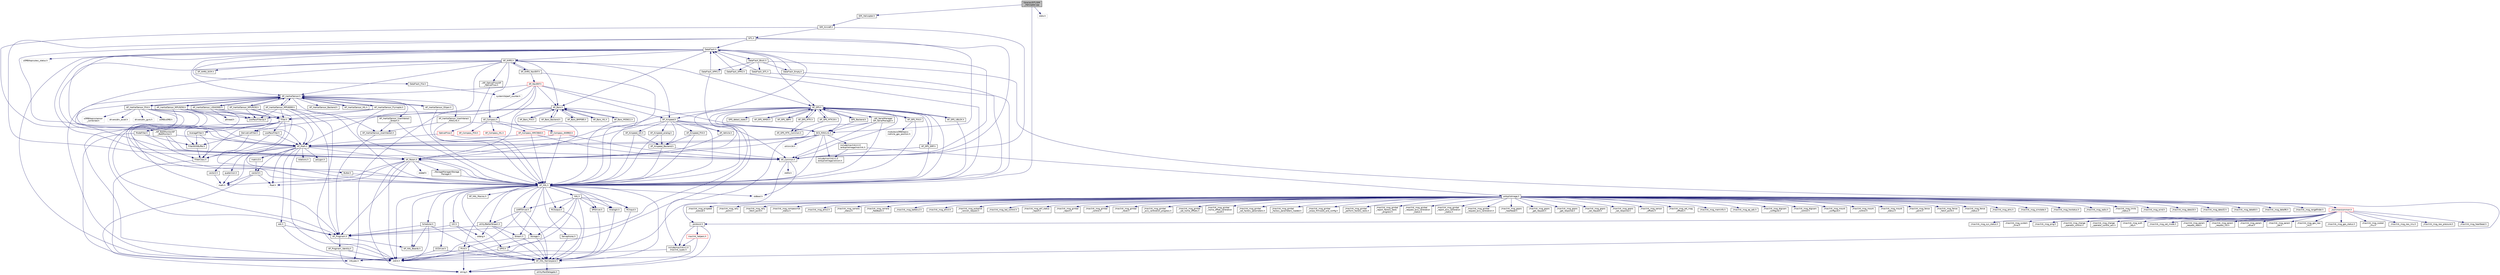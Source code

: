 digraph "libraries/SITL/SIM_Helicopter.cpp"
{
 // INTERACTIVE_SVG=YES
  edge [fontname="Helvetica",fontsize="10",labelfontname="Helvetica",labelfontsize="10"];
  node [fontname="Helvetica",fontsize="10",shape=record];
  Node1 [label="libraries/SITL/SIM\l_Helicopter.cpp",height=0.2,width=0.4,color="black", fillcolor="grey75", style="filled" fontcolor="black"];
  Node1 -> Node2 [color="midnightblue",fontsize="10",style="solid",fontname="Helvetica"];
  Node2 [label="AP_HAL.h",height=0.2,width=0.4,color="black", fillcolor="white", style="filled",URL="$AP__HAL_8h.html"];
  Node2 -> Node3 [color="midnightblue",fontsize="10",style="solid",fontname="Helvetica"];
  Node3 [label="stdint.h",height=0.2,width=0.4,color="grey75", fillcolor="white", style="filled"];
  Node2 -> Node4 [color="midnightblue",fontsize="10",style="solid",fontname="Helvetica"];
  Node4 [label="stdbool.h",height=0.2,width=0.4,color="grey75", fillcolor="white", style="filled"];
  Node2 -> Node5 [color="midnightblue",fontsize="10",style="solid",fontname="Helvetica"];
  Node5 [label="AP_HAL_Namespace.h",height=0.2,width=0.4,color="black", fillcolor="white", style="filled",URL="$AP__HAL__Namespace_8h.html"];
  Node5 -> Node6 [color="midnightblue",fontsize="10",style="solid",fontname="Helvetica"];
  Node6 [label="string.h",height=0.2,width=0.4,color="grey75", fillcolor="white", style="filled"];
  Node5 -> Node7 [color="midnightblue",fontsize="10",style="solid",fontname="Helvetica"];
  Node7 [label="utility/FastDelegate.h",height=0.2,width=0.4,color="black", fillcolor="white", style="filled",URL="$FastDelegate_8h.html"];
  Node2 -> Node8 [color="midnightblue",fontsize="10",style="solid",fontname="Helvetica"];
  Node8 [label="AP_HAL_Boards.h",height=0.2,width=0.4,color="black", fillcolor="white", style="filled",URL="$AP__HAL__Boards_8h.html"];
  Node2 -> Node9 [color="midnightblue",fontsize="10",style="solid",fontname="Helvetica"];
  Node9 [label="AP_HAL_Macros.h",height=0.2,width=0.4,color="black", fillcolor="white", style="filled",URL="$AP__HAL__Macros_8h.html"];
  Node2 -> Node10 [color="midnightblue",fontsize="10",style="solid",fontname="Helvetica"];
  Node10 [label="UARTDriver.h",height=0.2,width=0.4,color="black", fillcolor="white", style="filled",URL="$UARTDriver_8h.html"];
  Node10 -> Node3 [color="midnightblue",fontsize="10",style="solid",fontname="Helvetica"];
  Node10 -> Node5 [color="midnightblue",fontsize="10",style="solid",fontname="Helvetica"];
  Node10 -> Node11 [color="midnightblue",fontsize="10",style="solid",fontname="Helvetica"];
  Node11 [label="utility/BetterStream.h",height=0.2,width=0.4,color="black", fillcolor="white", style="filled",URL="$BetterStream_8h.html"];
  Node11 -> Node12 [color="midnightblue",fontsize="10",style="solid",fontname="Helvetica"];
  Node12 [label="stdarg.h",height=0.2,width=0.4,color="grey75", fillcolor="white", style="filled"];
  Node11 -> Node5 [color="midnightblue",fontsize="10",style="solid",fontname="Helvetica"];
  Node11 -> Node13 [color="midnightblue",fontsize="10",style="solid",fontname="Helvetica"];
  Node13 [label="Stream.h",height=0.2,width=0.4,color="black", fillcolor="white", style="filled",URL="$Stream_8h.html"];
  Node13 -> Node5 [color="midnightblue",fontsize="10",style="solid",fontname="Helvetica"];
  Node13 -> Node14 [color="midnightblue",fontsize="10",style="solid",fontname="Helvetica"];
  Node14 [label="Print.h",height=0.2,width=0.4,color="black", fillcolor="white", style="filled",URL="$Print_8h.html"];
  Node14 -> Node5 [color="midnightblue",fontsize="10",style="solid",fontname="Helvetica"];
  Node14 -> Node15 [color="midnightblue",fontsize="10",style="solid",fontname="Helvetica"];
  Node15 [label="inttypes.h",height=0.2,width=0.4,color="grey75", fillcolor="white", style="filled"];
  Node14 -> Node6 [color="midnightblue",fontsize="10",style="solid",fontname="Helvetica"];
  Node11 -> Node16 [color="midnightblue",fontsize="10",style="solid",fontname="Helvetica"];
  Node16 [label="AP_Progmem.h",height=0.2,width=0.4,color="black", fillcolor="white", style="filled",URL="$AP__Progmem_8h.html"];
  Node16 -> Node8 [color="midnightblue",fontsize="10",style="solid",fontname="Helvetica"];
  Node16 -> Node17 [color="midnightblue",fontsize="10",style="solid",fontname="Helvetica"];
  Node17 [label="AP_Progmem_Identity.h",height=0.2,width=0.4,color="black", fillcolor="white", style="filled",URL="$AP__Progmem__Identity_8h.html"];
  Node17 -> Node6 [color="midnightblue",fontsize="10",style="solid",fontname="Helvetica"];
  Node17 -> Node3 [color="midnightblue",fontsize="10",style="solid",fontname="Helvetica"];
  Node2 -> Node18 [color="midnightblue",fontsize="10",style="solid",fontname="Helvetica"];
  Node18 [label="I2CDriver.h",height=0.2,width=0.4,color="black", fillcolor="white", style="filled",URL="$I2CDriver_8h.html"];
  Node18 -> Node3 [color="midnightblue",fontsize="10",style="solid",fontname="Helvetica"];
  Node18 -> Node5 [color="midnightblue",fontsize="10",style="solid",fontname="Helvetica"];
  Node2 -> Node19 [color="midnightblue",fontsize="10",style="solid",fontname="Helvetica"];
  Node19 [label="SPIDriver.h",height=0.2,width=0.4,color="black", fillcolor="white", style="filled",URL="$SPIDriver_8h.html"];
  Node19 -> Node5 [color="midnightblue",fontsize="10",style="solid",fontname="Helvetica"];
  Node2 -> Node20 [color="midnightblue",fontsize="10",style="solid",fontname="Helvetica"];
  Node20 [label="AnalogIn.h",height=0.2,width=0.4,color="black", fillcolor="white", style="filled",URL="$AnalogIn_8h.html"];
  Node20 -> Node5 [color="midnightblue",fontsize="10",style="solid",fontname="Helvetica"];
  Node2 -> Node21 [color="midnightblue",fontsize="10",style="solid",fontname="Helvetica"];
  Node21 [label="Storage.h",height=0.2,width=0.4,color="black", fillcolor="white", style="filled",URL="$Storage_8h.html"];
  Node21 -> Node3 [color="midnightblue",fontsize="10",style="solid",fontname="Helvetica"];
  Node21 -> Node5 [color="midnightblue",fontsize="10",style="solid",fontname="Helvetica"];
  Node2 -> Node22 [color="midnightblue",fontsize="10",style="solid",fontname="Helvetica"];
  Node22 [label="GPIO.h",height=0.2,width=0.4,color="black", fillcolor="white", style="filled",URL="$GPIO_8h.html"];
  Node22 -> Node3 [color="midnightblue",fontsize="10",style="solid",fontname="Helvetica"];
  Node22 -> Node5 [color="midnightblue",fontsize="10",style="solid",fontname="Helvetica"];
  Node2 -> Node23 [color="midnightblue",fontsize="10",style="solid",fontname="Helvetica"];
  Node23 [label="RCInput.h",height=0.2,width=0.4,color="black", fillcolor="white", style="filled",URL="$RCInput_8h.html"];
  Node23 -> Node5 [color="midnightblue",fontsize="10",style="solid",fontname="Helvetica"];
  Node2 -> Node24 [color="midnightblue",fontsize="10",style="solid",fontname="Helvetica"];
  Node24 [label="RCOutput.h",height=0.2,width=0.4,color="black", fillcolor="white", style="filled",URL="$RCOutput_8h.html"];
  Node24 -> Node5 [color="midnightblue",fontsize="10",style="solid",fontname="Helvetica"];
  Node2 -> Node25 [color="midnightblue",fontsize="10",style="solid",fontname="Helvetica"];
  Node25 [label="Scheduler.h",height=0.2,width=0.4,color="black", fillcolor="white", style="filled",URL="$Scheduler_8h.html"];
  Node25 -> Node5 [color="midnightblue",fontsize="10",style="solid",fontname="Helvetica"];
  Node25 -> Node8 [color="midnightblue",fontsize="10",style="solid",fontname="Helvetica"];
  Node25 -> Node3 [color="midnightblue",fontsize="10",style="solid",fontname="Helvetica"];
  Node25 -> Node16 [color="midnightblue",fontsize="10",style="solid",fontname="Helvetica"];
  Node2 -> Node26 [color="midnightblue",fontsize="10",style="solid",fontname="Helvetica"];
  Node26 [label="Semaphores.h",height=0.2,width=0.4,color="black", fillcolor="white", style="filled",URL="$Semaphores_8h.html"];
  Node26 -> Node5 [color="midnightblue",fontsize="10",style="solid",fontname="Helvetica"];
  Node2 -> Node27 [color="midnightblue",fontsize="10",style="solid",fontname="Helvetica"];
  Node27 [label="Util.h",height=0.2,width=0.4,color="black", fillcolor="white", style="filled",URL="$Util_8h.html"];
  Node27 -> Node12 [color="midnightblue",fontsize="10",style="solid",fontname="Helvetica"];
  Node27 -> Node5 [color="midnightblue",fontsize="10",style="solid",fontname="Helvetica"];
  Node27 -> Node16 [color="midnightblue",fontsize="10",style="solid",fontname="Helvetica"];
  Node2 -> Node14 [color="midnightblue",fontsize="10",style="solid",fontname="Helvetica"];
  Node2 -> Node13 [color="midnightblue",fontsize="10",style="solid",fontname="Helvetica"];
  Node2 -> Node11 [color="midnightblue",fontsize="10",style="solid",fontname="Helvetica"];
  Node2 -> Node28 [color="midnightblue",fontsize="10",style="solid",fontname="Helvetica"];
  Node28 [label="HAL.h",height=0.2,width=0.4,color="black", fillcolor="white", style="filled",URL="$HAL_8h.html"];
  Node28 -> Node5 [color="midnightblue",fontsize="10",style="solid",fontname="Helvetica"];
  Node28 -> Node10 [color="midnightblue",fontsize="10",style="solid",fontname="Helvetica"];
  Node28 -> Node19 [color="midnightblue",fontsize="10",style="solid",fontname="Helvetica"];
  Node28 -> Node20 [color="midnightblue",fontsize="10",style="solid",fontname="Helvetica"];
  Node28 -> Node21 [color="midnightblue",fontsize="10",style="solid",fontname="Helvetica"];
  Node28 -> Node22 [color="midnightblue",fontsize="10",style="solid",fontname="Helvetica"];
  Node28 -> Node23 [color="midnightblue",fontsize="10",style="solid",fontname="Helvetica"];
  Node28 -> Node24 [color="midnightblue",fontsize="10",style="solid",fontname="Helvetica"];
  Node1 -> Node29 [color="midnightblue",fontsize="10",style="solid",fontname="Helvetica"];
  Node29 [label="SIM_Helicopter.h",height=0.2,width=0.4,color="black", fillcolor="white", style="filled",URL="$SIM__Helicopter_8h.html"];
  Node29 -> Node30 [color="midnightblue",fontsize="10",style="solid",fontname="Helvetica"];
  Node30 [label="SIM_Aircraft.h",height=0.2,width=0.4,color="black", fillcolor="white", style="filled",URL="$SIM__Aircraft_8h.html"];
  Node30 -> Node31 [color="midnightblue",fontsize="10",style="solid",fontname="Helvetica"];
  Node31 [label="SITL.h",height=0.2,width=0.4,color="black", fillcolor="white", style="filled",URL="$SITL_8h.html"];
  Node31 -> Node32 [color="midnightblue",fontsize="10",style="solid",fontname="Helvetica"];
  Node32 [label="AP_Param.h",height=0.2,width=0.4,color="black", fillcolor="white", style="filled",URL="$AP__Param_8h.html",tooltip="A system for managing and storing variables that are of general interest to the system. "];
  Node32 -> Node2 [color="midnightblue",fontsize="10",style="solid",fontname="Helvetica"];
  Node32 -> Node33 [color="midnightblue",fontsize="10",style="solid",fontname="Helvetica"];
  Node33 [label="stddef.h",height=0.2,width=0.4,color="grey75", fillcolor="white", style="filled"];
  Node32 -> Node6 [color="midnightblue",fontsize="10",style="solid",fontname="Helvetica"];
  Node32 -> Node3 [color="midnightblue",fontsize="10",style="solid",fontname="Helvetica"];
  Node32 -> Node34 [color="midnightblue",fontsize="10",style="solid",fontname="Helvetica"];
  Node34 [label="math.h",height=0.2,width=0.4,color="grey75", fillcolor="white", style="filled"];
  Node32 -> Node35 [color="midnightblue",fontsize="10",style="solid",fontname="Helvetica"];
  Node35 [label="float.h",height=0.2,width=0.4,color="grey75", fillcolor="white", style="filled"];
  Node32 -> Node16 [color="midnightblue",fontsize="10",style="solid",fontname="Helvetica"];
  Node32 -> Node36 [color="midnightblue",fontsize="10",style="solid",fontname="Helvetica"];
  Node36 [label="../StorageManager/Storage\lManager.h",height=0.2,width=0.4,color="black", fillcolor="white", style="filled",URL="$StorageManager_8h.html"];
  Node36 -> Node2 [color="midnightblue",fontsize="10",style="solid",fontname="Helvetica"];
  Node31 -> Node37 [color="midnightblue",fontsize="10",style="solid",fontname="Helvetica"];
  Node37 [label="AP_Common.h",height=0.2,width=0.4,color="black", fillcolor="white", style="filled",URL="$AP__Common_8h.html",tooltip="Common definitions and utility routines for the ArduPilot libraries. "];
  Node37 -> Node3 [color="midnightblue",fontsize="10",style="solid",fontname="Helvetica"];
  Node37 -> Node38 [color="midnightblue",fontsize="10",style="solid",fontname="Helvetica"];
  Node38 [label="stdlib.h",height=0.2,width=0.4,color="grey75", fillcolor="white", style="filled"];
  Node37 -> Node4 [color="midnightblue",fontsize="10",style="solid",fontname="Helvetica"];
  Node31 -> Node39 [color="midnightblue",fontsize="10",style="solid",fontname="Helvetica"];
  Node39 [label="AP_Math.h",height=0.2,width=0.4,color="black", fillcolor="white", style="filled",URL="$AP__Math_8h.html"];
  Node39 -> Node37 [color="midnightblue",fontsize="10",style="solid",fontname="Helvetica"];
  Node39 -> Node32 [color="midnightblue",fontsize="10",style="solid",fontname="Helvetica"];
  Node39 -> Node34 [color="midnightblue",fontsize="10",style="solid",fontname="Helvetica"];
  Node39 -> Node3 [color="midnightblue",fontsize="10",style="solid",fontname="Helvetica"];
  Node39 -> Node40 [color="midnightblue",fontsize="10",style="solid",fontname="Helvetica"];
  Node40 [label="rotations.h",height=0.2,width=0.4,color="black", fillcolor="white", style="filled",URL="$rotations_8h.html"];
  Node39 -> Node41 [color="midnightblue",fontsize="10",style="solid",fontname="Helvetica"];
  Node41 [label="vector2.h",height=0.2,width=0.4,color="black", fillcolor="white", style="filled",URL="$vector2_8h.html"];
  Node41 -> Node34 [color="midnightblue",fontsize="10",style="solid",fontname="Helvetica"];
  Node39 -> Node42 [color="midnightblue",fontsize="10",style="solid",fontname="Helvetica"];
  Node42 [label="vector3.h",height=0.2,width=0.4,color="black", fillcolor="white", style="filled",URL="$vector3_8h.html"];
  Node42 -> Node34 [color="midnightblue",fontsize="10",style="solid",fontname="Helvetica"];
  Node42 -> Node35 [color="midnightblue",fontsize="10",style="solid",fontname="Helvetica"];
  Node42 -> Node6 [color="midnightblue",fontsize="10",style="solid",fontname="Helvetica"];
  Node39 -> Node43 [color="midnightblue",fontsize="10",style="solid",fontname="Helvetica"];
  Node43 [label="matrix3.h",height=0.2,width=0.4,color="black", fillcolor="white", style="filled",URL="$matrix3_8h.html"];
  Node43 -> Node42 [color="midnightblue",fontsize="10",style="solid",fontname="Helvetica"];
  Node39 -> Node44 [color="midnightblue",fontsize="10",style="solid",fontname="Helvetica"];
  Node44 [label="quaternion.h",height=0.2,width=0.4,color="black", fillcolor="white", style="filled",URL="$quaternion_8h.html"];
  Node44 -> Node34 [color="midnightblue",fontsize="10",style="solid",fontname="Helvetica"];
  Node39 -> Node45 [color="midnightblue",fontsize="10",style="solid",fontname="Helvetica"];
  Node45 [label="polygon.h",height=0.2,width=0.4,color="black", fillcolor="white", style="filled",URL="$polygon_8h.html"];
  Node39 -> Node46 [color="midnightblue",fontsize="10",style="solid",fontname="Helvetica"];
  Node46 [label="edc.h",height=0.2,width=0.4,color="black", fillcolor="white", style="filled",URL="$edc_8h.html"];
  Node46 -> Node16 [color="midnightblue",fontsize="10",style="solid",fontname="Helvetica"];
  Node46 -> Node3 [color="midnightblue",fontsize="10",style="solid",fontname="Helvetica"];
  Node39 -> Node35 [color="midnightblue",fontsize="10",style="solid",fontname="Helvetica"];
  Node31 -> Node47 [color="midnightblue",fontsize="10",style="solid",fontname="Helvetica"];
  Node47 [label="GCS_MAVLink.h",height=0.2,width=0.4,color="black", fillcolor="white", style="filled",URL="$GCS__MAVLink_8h.html",tooltip="One size fits all header for MAVLink integration. "];
  Node47 -> Node2 [color="midnightblue",fontsize="10",style="solid",fontname="Helvetica"];
  Node47 -> Node32 [color="midnightblue",fontsize="10",style="solid",fontname="Helvetica"];
  Node47 -> Node39 [color="midnightblue",fontsize="10",style="solid",fontname="Helvetica"];
  Node47 -> Node48 [color="midnightblue",fontsize="10",style="solid",fontname="Helvetica"];
  Node48 [label="util/crc16.h",height=0.2,width=0.4,color="grey75", fillcolor="white", style="filled"];
  Node47 -> Node49 [color="midnightblue",fontsize="10",style="solid",fontname="Helvetica"];
  Node49 [label="include/mavlink/v1.0\l/ardupilotmega/version.h",height=0.2,width=0.4,color="black", fillcolor="white", style="filled",URL="$v1_80_2ardupilotmega_2version_8h.html",tooltip="MAVLink comm protocol built from ardupilotmega.xml. "];
  Node47 -> Node50 [color="midnightblue",fontsize="10",style="solid",fontname="Helvetica"];
  Node50 [label="include/mavlink/v1.0\l/mavlink_types.h",height=0.2,width=0.4,color="black", fillcolor="white", style="filled",URL="$v1_80_2mavlink__types_8h.html"];
  Node50 -> Node3 [color="midnightblue",fontsize="10",style="solid",fontname="Helvetica"];
  Node47 -> Node51 [color="midnightblue",fontsize="10",style="solid",fontname="Helvetica"];
  Node51 [label="include/mavlink/v1.0\l/ardupilotmega/mavlink.h",height=0.2,width=0.4,color="black", fillcolor="white", style="filled",URL="$v1_80_2ardupilotmega_2mavlink_8h.html",tooltip="MAVLink comm protocol built from ardupilotmega.xml. "];
  Node51 -> Node49 [color="midnightblue",fontsize="10",style="solid",fontname="Helvetica"];
  Node51 -> Node52 [color="midnightblue",fontsize="10",style="solid",fontname="Helvetica"];
  Node52 [label="ardupilotmega.h",height=0.2,width=0.4,color="black", fillcolor="white", style="filled",URL="$v1_80_2ardupilotmega_2ardupilotmega_8h.html",tooltip="MAVLink comm protocol generated from ardupilotmega.xml. "];
  Node52 -> Node53 [color="midnightblue",fontsize="10",style="solid",fontname="Helvetica"];
  Node53 [label="../protocol.h",height=0.2,width=0.4,color="black", fillcolor="white", style="filled",URL="$v1_80_2protocol_8h.html"];
  Node53 -> Node6 [color="midnightblue",fontsize="10",style="solid",fontname="Helvetica"];
  Node53 -> Node50 [color="midnightblue",fontsize="10",style="solid",fontname="Helvetica"];
  Node53 -> Node54 [color="midnightblue",fontsize="10",style="solid",fontname="Helvetica"];
  Node54 [label="mavlink_helpers.h",height=0.2,width=0.4,color="red", fillcolor="white", style="filled",URL="$v1_80_2mavlink__helpers_8h.html"];
  Node54 -> Node6 [color="midnightblue",fontsize="10",style="solid",fontname="Helvetica"];
  Node54 -> Node50 [color="midnightblue",fontsize="10",style="solid",fontname="Helvetica"];
  Node52 -> Node55 [color="midnightblue",fontsize="10",style="solid",fontname="Helvetica"];
  Node55 [label="../common/common.h",height=0.2,width=0.4,color="red", fillcolor="white", style="filled",URL="$v1_80_2common_2common_8h.html",tooltip="MAVLink comm protocol generated from common.xml. "];
  Node55 -> Node53 [color="midnightblue",fontsize="10",style="solid",fontname="Helvetica"];
  Node55 -> Node56 [color="midnightblue",fontsize="10",style="solid",fontname="Helvetica"];
  Node56 [label="./mavlink_msg_heartbeat.h",height=0.2,width=0.4,color="black", fillcolor="white", style="filled",URL="$v1_80_2common_2mavlink__msg__heartbeat_8h.html"];
  Node55 -> Node57 [color="midnightblue",fontsize="10",style="solid",fontname="Helvetica"];
  Node57 [label="./mavlink_msg_sys_status.h",height=0.2,width=0.4,color="black", fillcolor="white", style="filled",URL="$v1_80_2common_2mavlink__msg__sys__status_8h.html"];
  Node55 -> Node58 [color="midnightblue",fontsize="10",style="solid",fontname="Helvetica"];
  Node58 [label="./mavlink_msg_system\l_time.h",height=0.2,width=0.4,color="black", fillcolor="white", style="filled",URL="$v1_80_2common_2mavlink__msg__system__time_8h.html"];
  Node55 -> Node59 [color="midnightblue",fontsize="10",style="solid",fontname="Helvetica"];
  Node59 [label="./mavlink_msg_ping.h",height=0.2,width=0.4,color="black", fillcolor="white", style="filled",URL="$v1_80_2common_2mavlink__msg__ping_8h.html"];
  Node55 -> Node60 [color="midnightblue",fontsize="10",style="solid",fontname="Helvetica"];
  Node60 [label="./mavlink_msg_change\l_operator_control.h",height=0.2,width=0.4,color="black", fillcolor="white", style="filled",URL="$v1_80_2common_2mavlink__msg__change__operator__control_8h.html"];
  Node55 -> Node61 [color="midnightblue",fontsize="10",style="solid",fontname="Helvetica"];
  Node61 [label="./mavlink_msg_change\l_operator_control_ack.h",height=0.2,width=0.4,color="black", fillcolor="white", style="filled",URL="$v1_80_2common_2mavlink__msg__change__operator__control__ack_8h.html"];
  Node55 -> Node62 [color="midnightblue",fontsize="10",style="solid",fontname="Helvetica"];
  Node62 [label="./mavlink_msg_auth\l_key.h",height=0.2,width=0.4,color="black", fillcolor="white", style="filled",URL="$v1_80_2common_2mavlink__msg__auth__key_8h.html"];
  Node55 -> Node63 [color="midnightblue",fontsize="10",style="solid",fontname="Helvetica"];
  Node63 [label="./mavlink_msg_set_mode.h",height=0.2,width=0.4,color="black", fillcolor="white", style="filled",URL="$v1_80_2common_2mavlink__msg__set__mode_8h.html"];
  Node55 -> Node64 [color="midnightblue",fontsize="10",style="solid",fontname="Helvetica"];
  Node64 [label="./mavlink_msg_param\l_request_read.h",height=0.2,width=0.4,color="black", fillcolor="white", style="filled",URL="$v1_80_2common_2mavlink__msg__param__request__read_8h.html"];
  Node55 -> Node65 [color="midnightblue",fontsize="10",style="solid",fontname="Helvetica"];
  Node65 [label="./mavlink_msg_param\l_request_list.h",height=0.2,width=0.4,color="black", fillcolor="white", style="filled",URL="$v1_80_2common_2mavlink__msg__param__request__list_8h.html"];
  Node55 -> Node66 [color="midnightblue",fontsize="10",style="solid",fontname="Helvetica"];
  Node66 [label="./mavlink_msg_param\l_value.h",height=0.2,width=0.4,color="black", fillcolor="white", style="filled",URL="$v1_80_2common_2mavlink__msg__param__value_8h.html"];
  Node55 -> Node67 [color="midnightblue",fontsize="10",style="solid",fontname="Helvetica"];
  Node67 [label="./mavlink_msg_param\l_set.h",height=0.2,width=0.4,color="black", fillcolor="white", style="filled",URL="$v1_80_2common_2mavlink__msg__param__set_8h.html"];
  Node55 -> Node68 [color="midnightblue",fontsize="10",style="solid",fontname="Helvetica"];
  Node68 [label="./mavlink_msg_gps_raw\l_int.h",height=0.2,width=0.4,color="black", fillcolor="white", style="filled",URL="$v1_80_2common_2mavlink__msg__gps__raw__int_8h.html"];
  Node55 -> Node69 [color="midnightblue",fontsize="10",style="solid",fontname="Helvetica"];
  Node69 [label="./mavlink_msg_gps_status.h",height=0.2,width=0.4,color="black", fillcolor="white", style="filled",URL="$v1_80_2common_2mavlink__msg__gps__status_8h.html"];
  Node55 -> Node70 [color="midnightblue",fontsize="10",style="solid",fontname="Helvetica"];
  Node70 [label="./mavlink_msg_scaled\l_imu.h",height=0.2,width=0.4,color="black", fillcolor="white", style="filled",URL="$v1_80_2common_2mavlink__msg__scaled__imu_8h.html"];
  Node55 -> Node71 [color="midnightblue",fontsize="10",style="solid",fontname="Helvetica"];
  Node71 [label="./mavlink_msg_raw_imu.h",height=0.2,width=0.4,color="black", fillcolor="white", style="filled",URL="$v1_80_2common_2mavlink__msg__raw__imu_8h.html"];
  Node55 -> Node72 [color="midnightblue",fontsize="10",style="solid",fontname="Helvetica"];
  Node72 [label="./mavlink_msg_raw_pressure.h",height=0.2,width=0.4,color="black", fillcolor="white", style="filled",URL="$v1_80_2common_2mavlink__msg__raw__pressure_8h.html"];
  Node52 -> Node73 [color="midnightblue",fontsize="10",style="solid",fontname="Helvetica"];
  Node73 [label="./mavlink_msg_sensor\l_offsets.h",height=0.2,width=0.4,color="black", fillcolor="white", style="filled",URL="$v1_80_2ardupilotmega_2mavlink__msg__sensor__offsets_8h.html"];
  Node52 -> Node74 [color="midnightblue",fontsize="10",style="solid",fontname="Helvetica"];
  Node74 [label="./mavlink_msg_set_mag\l_offsets.h",height=0.2,width=0.4,color="black", fillcolor="white", style="filled",URL="$v1_80_2ardupilotmega_2mavlink__msg__set__mag__offsets_8h.html"];
  Node52 -> Node75 [color="midnightblue",fontsize="10",style="solid",fontname="Helvetica"];
  Node75 [label="./mavlink_msg_meminfo.h",height=0.2,width=0.4,color="black", fillcolor="white", style="filled",URL="$v1_80_2ardupilotmega_2mavlink__msg__meminfo_8h.html"];
  Node52 -> Node76 [color="midnightblue",fontsize="10",style="solid",fontname="Helvetica"];
  Node76 [label="./mavlink_msg_ap_adc.h",height=0.2,width=0.4,color="black", fillcolor="white", style="filled",URL="$v1_80_2ardupilotmega_2mavlink__msg__ap__adc_8h.html"];
  Node52 -> Node77 [color="midnightblue",fontsize="10",style="solid",fontname="Helvetica"];
  Node77 [label="./mavlink_msg_digicam\l_configure.h",height=0.2,width=0.4,color="black", fillcolor="white", style="filled",URL="$v1_80_2ardupilotmega_2mavlink__msg__digicam__configure_8h.html"];
  Node52 -> Node78 [color="midnightblue",fontsize="10",style="solid",fontname="Helvetica"];
  Node78 [label="./mavlink_msg_digicam\l_control.h",height=0.2,width=0.4,color="black", fillcolor="white", style="filled",URL="$v1_80_2ardupilotmega_2mavlink__msg__digicam__control_8h.html"];
  Node52 -> Node79 [color="midnightblue",fontsize="10",style="solid",fontname="Helvetica"];
  Node79 [label="./mavlink_msg_mount\l_configure.h",height=0.2,width=0.4,color="black", fillcolor="white", style="filled",URL="$v1_80_2ardupilotmega_2mavlink__msg__mount__configure_8h.html"];
  Node52 -> Node80 [color="midnightblue",fontsize="10",style="solid",fontname="Helvetica"];
  Node80 [label="./mavlink_msg_mount\l_control.h",height=0.2,width=0.4,color="black", fillcolor="white", style="filled",URL="$v1_80_2ardupilotmega_2mavlink__msg__mount__control_8h.html"];
  Node52 -> Node81 [color="midnightblue",fontsize="10",style="solid",fontname="Helvetica"];
  Node81 [label="./mavlink_msg_mount\l_status.h",height=0.2,width=0.4,color="black", fillcolor="white", style="filled",URL="$v1_80_2ardupilotmega_2mavlink__msg__mount__status_8h.html"];
  Node52 -> Node82 [color="midnightblue",fontsize="10",style="solid",fontname="Helvetica"];
  Node82 [label="./mavlink_msg_fence\l_point.h",height=0.2,width=0.4,color="black", fillcolor="white", style="filled",URL="$v1_80_2ardupilotmega_2mavlink__msg__fence__point_8h.html"];
  Node52 -> Node83 [color="midnightblue",fontsize="10",style="solid",fontname="Helvetica"];
  Node83 [label="./mavlink_msg_fence\l_fetch_point.h",height=0.2,width=0.4,color="black", fillcolor="white", style="filled",URL="$v1_80_2ardupilotmega_2mavlink__msg__fence__fetch__point_8h.html"];
  Node52 -> Node84 [color="midnightblue",fontsize="10",style="solid",fontname="Helvetica"];
  Node84 [label="./mavlink_msg_fence\l_status.h",height=0.2,width=0.4,color="black", fillcolor="white", style="filled",URL="$v1_80_2ardupilotmega_2mavlink__msg__fence__status_8h.html"];
  Node52 -> Node85 [color="midnightblue",fontsize="10",style="solid",fontname="Helvetica"];
  Node85 [label="./mavlink_msg_ahrs.h",height=0.2,width=0.4,color="black", fillcolor="white", style="filled",URL="$v1_80_2ardupilotmega_2mavlink__msg__ahrs_8h.html"];
  Node52 -> Node86 [color="midnightblue",fontsize="10",style="solid",fontname="Helvetica"];
  Node86 [label="./mavlink_msg_simstate.h",height=0.2,width=0.4,color="black", fillcolor="white", style="filled",URL="$v1_80_2ardupilotmega_2mavlink__msg__simstate_8h.html"];
  Node52 -> Node87 [color="midnightblue",fontsize="10",style="solid",fontname="Helvetica"];
  Node87 [label="./mavlink_msg_hwstatus.h",height=0.2,width=0.4,color="black", fillcolor="white", style="filled",URL="$v1_80_2ardupilotmega_2mavlink__msg__hwstatus_8h.html"];
  Node52 -> Node88 [color="midnightblue",fontsize="10",style="solid",fontname="Helvetica"];
  Node88 [label="./mavlink_msg_radio.h",height=0.2,width=0.4,color="black", fillcolor="white", style="filled",URL="$v1_80_2ardupilotmega_2mavlink__msg__radio_8h.html"];
  Node52 -> Node89 [color="midnightblue",fontsize="10",style="solid",fontname="Helvetica"];
  Node89 [label="./mavlink_msg_limits\l_status.h",height=0.2,width=0.4,color="black", fillcolor="white", style="filled",URL="$v1_80_2ardupilotmega_2mavlink__msg__limits__status_8h.html"];
  Node52 -> Node90 [color="midnightblue",fontsize="10",style="solid",fontname="Helvetica"];
  Node90 [label="./mavlink_msg_wind.h",height=0.2,width=0.4,color="black", fillcolor="white", style="filled",URL="$mavlink__msg__wind_8h.html"];
  Node52 -> Node91 [color="midnightblue",fontsize="10",style="solid",fontname="Helvetica"];
  Node91 [label="./mavlink_msg_data16.h",height=0.2,width=0.4,color="black", fillcolor="white", style="filled",URL="$mavlink__msg__data16_8h.html"];
  Node52 -> Node92 [color="midnightblue",fontsize="10",style="solid",fontname="Helvetica"];
  Node92 [label="./mavlink_msg_data32.h",height=0.2,width=0.4,color="black", fillcolor="white", style="filled",URL="$mavlink__msg__data32_8h.html"];
  Node52 -> Node93 [color="midnightblue",fontsize="10",style="solid",fontname="Helvetica"];
  Node93 [label="./mavlink_msg_data64.h",height=0.2,width=0.4,color="black", fillcolor="white", style="filled",URL="$mavlink__msg__data64_8h.html"];
  Node52 -> Node94 [color="midnightblue",fontsize="10",style="solid",fontname="Helvetica"];
  Node94 [label="./mavlink_msg_data96.h",height=0.2,width=0.4,color="black", fillcolor="white", style="filled",URL="$mavlink__msg__data96_8h.html"];
  Node52 -> Node95 [color="midnightblue",fontsize="10",style="solid",fontname="Helvetica"];
  Node95 [label="./mavlink_msg_rangefinder.h",height=0.2,width=0.4,color="black", fillcolor="white", style="filled",URL="$mavlink__msg__rangefinder_8h.html"];
  Node52 -> Node96 [color="midnightblue",fontsize="10",style="solid",fontname="Helvetica"];
  Node96 [label="./mavlink_msg_airspeed\l_autocal.h",height=0.2,width=0.4,color="black", fillcolor="white", style="filled",URL="$mavlink__msg__airspeed__autocal_8h.html"];
  Node52 -> Node97 [color="midnightblue",fontsize="10",style="solid",fontname="Helvetica"];
  Node97 [label="./mavlink_msg_rally\l_point.h",height=0.2,width=0.4,color="black", fillcolor="white", style="filled",URL="$mavlink__msg__rally__point_8h.html"];
  Node52 -> Node98 [color="midnightblue",fontsize="10",style="solid",fontname="Helvetica"];
  Node98 [label="./mavlink_msg_rally\l_fetch_point.h",height=0.2,width=0.4,color="black", fillcolor="white", style="filled",URL="$mavlink__msg__rally__fetch__point_8h.html"];
  Node52 -> Node99 [color="midnightblue",fontsize="10",style="solid",fontname="Helvetica"];
  Node99 [label="./mavlink_msg_compassmot\l_status.h",height=0.2,width=0.4,color="black", fillcolor="white", style="filled",URL="$mavlink__msg__compassmot__status_8h.html"];
  Node52 -> Node100 [color="midnightblue",fontsize="10",style="solid",fontname="Helvetica"];
  Node100 [label="./mavlink_msg_ahrs2.h",height=0.2,width=0.4,color="black", fillcolor="white", style="filled",URL="$mavlink__msg__ahrs2_8h.html"];
  Node52 -> Node101 [color="midnightblue",fontsize="10",style="solid",fontname="Helvetica"];
  Node101 [label="./mavlink_msg_camera\l_status.h",height=0.2,width=0.4,color="black", fillcolor="white", style="filled",URL="$mavlink__msg__camera__status_8h.html"];
  Node52 -> Node102 [color="midnightblue",fontsize="10",style="solid",fontname="Helvetica"];
  Node102 [label="./mavlink_msg_camera\l_feedback.h",height=0.2,width=0.4,color="black", fillcolor="white", style="filled",URL="$mavlink__msg__camera__feedback_8h.html"];
  Node52 -> Node103 [color="midnightblue",fontsize="10",style="solid",fontname="Helvetica"];
  Node103 [label="./mavlink_msg_battery2.h",height=0.2,width=0.4,color="black", fillcolor="white", style="filled",URL="$mavlink__msg__battery2_8h.html"];
  Node52 -> Node104 [color="midnightblue",fontsize="10",style="solid",fontname="Helvetica"];
  Node104 [label="./mavlink_msg_ahrs3.h",height=0.2,width=0.4,color="black", fillcolor="white", style="filled",URL="$mavlink__msg__ahrs3_8h.html"];
  Node52 -> Node105 [color="midnightblue",fontsize="10",style="solid",fontname="Helvetica"];
  Node105 [label="./mavlink_msg_autopilot\l_version_request.h",height=0.2,width=0.4,color="black", fillcolor="white", style="filled",URL="$mavlink__msg__autopilot__version__request_8h.html"];
  Node52 -> Node106 [color="midnightblue",fontsize="10",style="solid",fontname="Helvetica"];
  Node106 [label="./mavlink_msg_led_control.h",height=0.2,width=0.4,color="black", fillcolor="white", style="filled",URL="$mavlink__msg__led__control_8h.html"];
  Node52 -> Node107 [color="midnightblue",fontsize="10",style="solid",fontname="Helvetica"];
  Node107 [label="./mavlink_msg_ekf_status\l_report.h",height=0.2,width=0.4,color="black", fillcolor="white", style="filled",URL="$mavlink__msg__ekf__status__report_8h.html"];
  Node52 -> Node108 [color="midnightblue",fontsize="10",style="solid",fontname="Helvetica"];
  Node108 [label="./mavlink_msg_gimbal\l_report.h",height=0.2,width=0.4,color="black", fillcolor="white", style="filled",URL="$mavlink__msg__gimbal__report_8h.html"];
  Node52 -> Node109 [color="midnightblue",fontsize="10",style="solid",fontname="Helvetica"];
  Node109 [label="./mavlink_msg_gimbal\l_control.h",height=0.2,width=0.4,color="black", fillcolor="white", style="filled",URL="$mavlink__msg__gimbal__control_8h.html"];
  Node52 -> Node110 [color="midnightblue",fontsize="10",style="solid",fontname="Helvetica"];
  Node110 [label="./mavlink_msg_gimbal\l_reset.h",height=0.2,width=0.4,color="black", fillcolor="white", style="filled",URL="$mavlink__msg__gimbal__reset_8h.html"];
  Node52 -> Node111 [color="midnightblue",fontsize="10",style="solid",fontname="Helvetica"];
  Node111 [label="./mavlink_msg_gimbal\l_axis_calibration_progress.h",height=0.2,width=0.4,color="black", fillcolor="white", style="filled",URL="$mavlink__msg__gimbal__axis__calibration__progress_8h.html"];
  Node52 -> Node112 [color="midnightblue",fontsize="10",style="solid",fontname="Helvetica"];
  Node112 [label="./mavlink_msg_gimbal\l_set_home_offsets.h",height=0.2,width=0.4,color="black", fillcolor="white", style="filled",URL="$mavlink__msg__gimbal__set__home__offsets_8h.html"];
  Node52 -> Node113 [color="midnightblue",fontsize="10",style="solid",fontname="Helvetica"];
  Node113 [label="./mavlink_msg_gimbal\l_home_offset_calibration\l_result.h",height=0.2,width=0.4,color="black", fillcolor="white", style="filled",URL="$mavlink__msg__gimbal__home__offset__calibration__result_8h.html"];
  Node52 -> Node114 [color="midnightblue",fontsize="10",style="solid",fontname="Helvetica"];
  Node114 [label="./mavlink_msg_gimbal\l_set_factory_parameters.h",height=0.2,width=0.4,color="black", fillcolor="white", style="filled",URL="$mavlink__msg__gimbal__set__factory__parameters_8h.html"];
  Node52 -> Node115 [color="midnightblue",fontsize="10",style="solid",fontname="Helvetica"];
  Node115 [label="./mavlink_msg_gimbal\l_factory_parameters_loaded.h",height=0.2,width=0.4,color="black", fillcolor="white", style="filled",URL="$mavlink__msg__gimbal__factory__parameters__loaded_8h.html"];
  Node52 -> Node116 [color="midnightblue",fontsize="10",style="solid",fontname="Helvetica"];
  Node116 [label="./mavlink_msg_gimbal\l_erase_firmware_and_config.h",height=0.2,width=0.4,color="black", fillcolor="white", style="filled",URL="$mavlink__msg__gimbal__erase__firmware__and__config_8h.html"];
  Node52 -> Node117 [color="midnightblue",fontsize="10",style="solid",fontname="Helvetica"];
  Node117 [label="./mavlink_msg_gimbal\l_perform_factory_tests.h",height=0.2,width=0.4,color="black", fillcolor="white", style="filled",URL="$mavlink__msg__gimbal__perform__factory__tests_8h.html"];
  Node52 -> Node118 [color="midnightblue",fontsize="10",style="solid",fontname="Helvetica"];
  Node118 [label="./mavlink_msg_gimbal\l_report_factory_tests\l_progress.h",height=0.2,width=0.4,color="black", fillcolor="white", style="filled",URL="$mavlink__msg__gimbal__report__factory__tests__progress_8h.html"];
  Node52 -> Node119 [color="midnightblue",fontsize="10",style="solid",fontname="Helvetica"];
  Node119 [label="./mavlink_msg_gimbal\l_request_axis_calibration\l_status.h",height=0.2,width=0.4,color="black", fillcolor="white", style="filled",URL="$mavlink__msg__gimbal__request__axis__calibration__status_8h.html"];
  Node52 -> Node120 [color="midnightblue",fontsize="10",style="solid",fontname="Helvetica"];
  Node120 [label="./mavlink_msg_gimbal\l_report_axis_calibration\l_status.h",height=0.2,width=0.4,color="black", fillcolor="white", style="filled",URL="$mavlink__msg__gimbal__report__axis__calibration__status_8h.html"];
  Node52 -> Node121 [color="midnightblue",fontsize="10",style="solid",fontname="Helvetica"];
  Node121 [label="./mavlink_msg_gimbal\l_request_axis_calibration.h",height=0.2,width=0.4,color="black", fillcolor="white", style="filled",URL="$mavlink__msg__gimbal__request__axis__calibration_8h.html"];
  Node52 -> Node122 [color="midnightblue",fontsize="10",style="solid",fontname="Helvetica"];
  Node122 [label="./mavlink_msg_gopro\l_heartbeat.h",height=0.2,width=0.4,color="black", fillcolor="white", style="filled",URL="$mavlink__msg__gopro__heartbeat_8h.html"];
  Node52 -> Node123 [color="midnightblue",fontsize="10",style="solid",fontname="Helvetica"];
  Node123 [label="./mavlink_msg_gopro\l_get_request.h",height=0.2,width=0.4,color="black", fillcolor="white", style="filled",URL="$mavlink__msg__gopro__get__request_8h.html"];
  Node52 -> Node124 [color="midnightblue",fontsize="10",style="solid",fontname="Helvetica"];
  Node124 [label="./mavlink_msg_gopro\l_get_response.h",height=0.2,width=0.4,color="black", fillcolor="white", style="filled",URL="$mavlink__msg__gopro__get__response_8h.html"];
  Node52 -> Node125 [color="midnightblue",fontsize="10",style="solid",fontname="Helvetica"];
  Node125 [label="./mavlink_msg_gopro\l_set_request.h",height=0.2,width=0.4,color="black", fillcolor="white", style="filled",URL="$mavlink__msg__gopro__set__request_8h.html"];
  Node52 -> Node126 [color="midnightblue",fontsize="10",style="solid",fontname="Helvetica"];
  Node126 [label="./mavlink_msg_gopro\l_set_response.h",height=0.2,width=0.4,color="black", fillcolor="white", style="filled",URL="$mavlink__msg__gopro__set__response_8h.html"];
  Node31 -> Node127 [color="midnightblue",fontsize="10",style="solid",fontname="Helvetica"];
  Node127 [label="DataFlash.h",height=0.2,width=0.4,color="black", fillcolor="white", style="filled",URL="$DataFlash_8h.html"];
  Node127 -> Node37 [color="midnightblue",fontsize="10",style="solid",fontname="Helvetica"];
  Node127 -> Node32 [color="midnightblue",fontsize="10",style="solid",fontname="Helvetica"];
  Node127 -> Node128 [color="midnightblue",fontsize="10",style="solid",fontname="Helvetica"];
  Node128 [label="AP_GPS.h",height=0.2,width=0.4,color="black", fillcolor="white", style="filled",URL="$AP__GPS_8h.html"];
  Node128 -> Node2 [color="midnightblue",fontsize="10",style="solid",fontname="Helvetica"];
  Node128 -> Node15 [color="midnightblue",fontsize="10",style="solid",fontname="Helvetica"];
  Node128 -> Node16 [color="midnightblue",fontsize="10",style="solid",fontname="Helvetica"];
  Node128 -> Node37 [color="midnightblue",fontsize="10",style="solid",fontname="Helvetica"];
  Node128 -> Node32 [color="midnightblue",fontsize="10",style="solid",fontname="Helvetica"];
  Node128 -> Node39 [color="midnightblue",fontsize="10",style="solid",fontname="Helvetica"];
  Node128 -> Node47 [color="midnightblue",fontsize="10",style="solid",fontname="Helvetica"];
  Node128 -> Node129 [color="midnightblue",fontsize="10",style="solid",fontname="Helvetica"];
  Node129 [label="AP_Vehicle.h",height=0.2,width=0.4,color="black", fillcolor="white", style="filled",URL="$AP__Vehicle_8h.html"];
  Node129 -> Node32 [color="midnightblue",fontsize="10",style="solid",fontname="Helvetica"];
  Node128 -> Node130 [color="midnightblue",fontsize="10",style="solid",fontname="Helvetica"];
  Node130 [label="GPS_detect_state.h",height=0.2,width=0.4,color="black", fillcolor="white", style="filled",URL="$GPS__detect__state_8h.html"];
  Node128 -> Node131 [color="midnightblue",fontsize="10",style="solid",fontname="Helvetica"];
  Node131 [label="../AP_SerialManager\l/AP_SerialManager.h",height=0.2,width=0.4,color="black", fillcolor="white", style="filled",URL="$AP__SerialManager_8h.html"];
  Node131 -> Node39 [color="midnightblue",fontsize="10",style="solid",fontname="Helvetica"];
  Node131 -> Node37 [color="midnightblue",fontsize="10",style="solid",fontname="Helvetica"];
  Node131 -> Node2 [color="midnightblue",fontsize="10",style="solid",fontname="Helvetica"];
  Node131 -> Node47 [color="midnightblue",fontsize="10",style="solid",fontname="Helvetica"];
  Node128 -> Node132 [color="midnightblue",fontsize="10",style="solid",fontname="Helvetica"];
  Node132 [label="GPS_Backend.h",height=0.2,width=0.4,color="black", fillcolor="white", style="filled",URL="$GPS__Backend_8h.html"];
  Node132 -> Node47 [color="midnightblue",fontsize="10",style="solid",fontname="Helvetica"];
  Node132 -> Node128 [color="midnightblue",fontsize="10",style="solid",fontname="Helvetica"];
  Node128 -> Node133 [color="midnightblue",fontsize="10",style="solid",fontname="Helvetica"];
  Node133 [label="AP_GPS_UBLOX.h",height=0.2,width=0.4,color="black", fillcolor="white", style="filled",URL="$AP__GPS__UBLOX_8h.html"];
  Node133 -> Node2 [color="midnightblue",fontsize="10",style="solid",fontname="Helvetica"];
  Node133 -> Node128 [color="midnightblue",fontsize="10",style="solid",fontname="Helvetica"];
  Node128 -> Node134 [color="midnightblue",fontsize="10",style="solid",fontname="Helvetica"];
  Node134 [label="AP_GPS_MTK.h",height=0.2,width=0.4,color="black", fillcolor="white", style="filled",URL="$AP__GPS__MTK_8h.html"];
  Node134 -> Node128 [color="midnightblue",fontsize="10",style="solid",fontname="Helvetica"];
  Node134 -> Node135 [color="midnightblue",fontsize="10",style="solid",fontname="Helvetica"];
  Node135 [label="AP_GPS_MTK_Common.h",height=0.2,width=0.4,color="black", fillcolor="white", style="filled",URL="$AP__GPS__MTK__Common_8h.html"];
  Node128 -> Node136 [color="midnightblue",fontsize="10",style="solid",fontname="Helvetica"];
  Node136 [label="AP_GPS_MTK19.h",height=0.2,width=0.4,color="black", fillcolor="white", style="filled",URL="$AP__GPS__MTK19_8h.html"];
  Node136 -> Node128 [color="midnightblue",fontsize="10",style="solid",fontname="Helvetica"];
  Node136 -> Node135 [color="midnightblue",fontsize="10",style="solid",fontname="Helvetica"];
  Node128 -> Node137 [color="midnightblue",fontsize="10",style="solid",fontname="Helvetica"];
  Node137 [label="AP_GPS_NMEA.h",height=0.2,width=0.4,color="black", fillcolor="white", style="filled",URL="$AP__GPS__NMEA_8h.html",tooltip="NMEA protocol parser. "];
  Node137 -> Node128 [color="midnightblue",fontsize="10",style="solid",fontname="Helvetica"];
  Node128 -> Node138 [color="midnightblue",fontsize="10",style="solid",fontname="Helvetica"];
  Node138 [label="AP_GPS_SIRF.h",height=0.2,width=0.4,color="black", fillcolor="white", style="filled",URL="$AP__GPS__SIRF_8h.html"];
  Node138 -> Node2 [color="midnightblue",fontsize="10",style="solid",fontname="Helvetica"];
  Node138 -> Node37 [color="midnightblue",fontsize="10",style="solid",fontname="Helvetica"];
  Node138 -> Node128 [color="midnightblue",fontsize="10",style="solid",fontname="Helvetica"];
  Node128 -> Node139 [color="midnightblue",fontsize="10",style="solid",fontname="Helvetica"];
  Node139 [label="AP_GPS_SBP.h",height=0.2,width=0.4,color="black", fillcolor="white", style="filled",URL="$AP__GPS__SBP_8h.html"];
  Node139 -> Node128 [color="midnightblue",fontsize="10",style="solid",fontname="Helvetica"];
  Node128 -> Node140 [color="midnightblue",fontsize="10",style="solid",fontname="Helvetica"];
  Node140 [label="AP_GPS_PX4.h",height=0.2,width=0.4,color="black", fillcolor="white", style="filled",URL="$AP__GPS__PX4_8h.html"];
  Node140 -> Node2 [color="midnightblue",fontsize="10",style="solid",fontname="Helvetica"];
  Node140 -> Node128 [color="midnightblue",fontsize="10",style="solid",fontname="Helvetica"];
  Node140 -> Node141 [color="midnightblue",fontsize="10",style="solid",fontname="Helvetica"];
  Node141 [label="modules/uORB/topics\l/vehicle_gps_position.h",height=0.2,width=0.4,color="grey75", fillcolor="white", style="filled"];
  Node127 -> Node142 [color="midnightblue",fontsize="10",style="solid",fontname="Helvetica"];
  Node142 [label="AP_InertialSensor.h",height=0.2,width=0.4,color="black", fillcolor="white", style="filled",URL="$AP__InertialSensor_8h.html"];
  Node142 -> Node3 [color="midnightblue",fontsize="10",style="solid",fontname="Helvetica"];
  Node142 -> Node2 [color="midnightblue",fontsize="10",style="solid",fontname="Helvetica"];
  Node142 -> Node39 [color="midnightblue",fontsize="10",style="solid",fontname="Helvetica"];
  Node142 -> Node143 [color="midnightblue",fontsize="10",style="solid",fontname="Helvetica"];
  Node143 [label="AP_InertialSensor_UserInteract.h",height=0.2,width=0.4,color="black", fillcolor="white", style="filled",URL="$AP__InertialSensor__UserInteract_8h.html"];
  Node143 -> Node16 [color="midnightblue",fontsize="10",style="solid",fontname="Helvetica"];
  Node142 -> Node144 [color="midnightblue",fontsize="10",style="solid",fontname="Helvetica"];
  Node144 [label="AP_InertialSensor_Backend.h",height=0.2,width=0.4,color="black", fillcolor="white", style="filled",URL="$AP__InertialSensor__Backend_8h.html"];
  Node142 -> Node145 [color="midnightblue",fontsize="10",style="solid",fontname="Helvetica"];
  Node145 [label="AP_InertialSensor_MPU6000.h",height=0.2,width=0.4,color="black", fillcolor="white", style="filled",URL="$AP__InertialSensor__MPU6000_8h.html"];
  Node145 -> Node3 [color="midnightblue",fontsize="10",style="solid",fontname="Helvetica"];
  Node145 -> Node2 [color="midnightblue",fontsize="10",style="solid",fontname="Helvetica"];
  Node145 -> Node39 [color="midnightblue",fontsize="10",style="solid",fontname="Helvetica"];
  Node145 -> Node16 [color="midnightblue",fontsize="10",style="solid",fontname="Helvetica"];
  Node145 -> Node142 [color="midnightblue",fontsize="10",style="solid",fontname="Helvetica"];
  Node145 -> Node146 [color="midnightblue",fontsize="10",style="solid",fontname="Helvetica"];
  Node146 [label="Filter.h",height=0.2,width=0.4,color="black", fillcolor="white", style="filled",URL="$Filter_8h.html"];
  Node146 -> Node147 [color="midnightblue",fontsize="10",style="solid",fontname="Helvetica"];
  Node147 [label="FilterClass.h",height=0.2,width=0.4,color="black", fillcolor="white", style="filled",URL="$FilterClass_8h.html",tooltip="A pure virtual interface class. "];
  Node147 -> Node15 [color="midnightblue",fontsize="10",style="solid",fontname="Helvetica"];
  Node146 -> Node148 [color="midnightblue",fontsize="10",style="solid",fontname="Helvetica"];
  Node148 [label="AverageFilter.h",height=0.2,width=0.4,color="black", fillcolor="white", style="filled",URL="$AverageFilter_8h.html",tooltip="A class to provide the average of a number of samples. "];
  Node148 -> Node147 [color="midnightblue",fontsize="10",style="solid",fontname="Helvetica"];
  Node148 -> Node149 [color="midnightblue",fontsize="10",style="solid",fontname="Helvetica"];
  Node149 [label="FilterWithBuffer.h",height=0.2,width=0.4,color="black", fillcolor="white", style="filled",URL="$FilterWithBuffer_8h.html",tooltip="A filter with a buffer. This is implemented separately to the base Filter class to get around restric..."];
  Node149 -> Node147 [color="midnightblue",fontsize="10",style="solid",fontname="Helvetica"];
  Node146 -> Node150 [color="midnightblue",fontsize="10",style="solid",fontname="Helvetica"];
  Node150 [label="DerivativeFilter.h",height=0.2,width=0.4,color="black", fillcolor="white", style="filled",URL="$DerivativeFilter_8h.html"];
  Node150 -> Node147 [color="midnightblue",fontsize="10",style="solid",fontname="Helvetica"];
  Node150 -> Node149 [color="midnightblue",fontsize="10",style="solid",fontname="Helvetica"];
  Node146 -> Node149 [color="midnightblue",fontsize="10",style="solid",fontname="Helvetica"];
  Node146 -> Node151 [color="midnightblue",fontsize="10",style="solid",fontname="Helvetica"];
  Node151 [label="LowPassFilter.h",height=0.2,width=0.4,color="black", fillcolor="white", style="filled",URL="$LowPassFilter_8h.html",tooltip="A class to implement a low pass filter without losing precision even for int types the downside being..."];
  Node151 -> Node39 [color="midnightblue",fontsize="10",style="solid",fontname="Helvetica"];
  Node151 -> Node147 [color="midnightblue",fontsize="10",style="solid",fontname="Helvetica"];
  Node146 -> Node152 [color="midnightblue",fontsize="10",style="solid",fontname="Helvetica"];
  Node152 [label="ModeFilter.h",height=0.2,width=0.4,color="black", fillcolor="white", style="filled",URL="$ModeFilter_8h.html",tooltip="A class to apply a mode filter which is basically picking the median value from the last x samples th..."];
  Node152 -> Node15 [color="midnightblue",fontsize="10",style="solid",fontname="Helvetica"];
  Node152 -> Node147 [color="midnightblue",fontsize="10",style="solid",fontname="Helvetica"];
  Node152 -> Node149 [color="midnightblue",fontsize="10",style="solid",fontname="Helvetica"];
  Node146 -> Node153 [color="midnightblue",fontsize="10",style="solid",fontname="Helvetica"];
  Node153 [label="Butter.h",height=0.2,width=0.4,color="black", fillcolor="white", style="filled",URL="$Butter_8h.html"];
  Node153 -> Node2 [color="midnightblue",fontsize="10",style="solid",fontname="Helvetica"];
  Node145 -> Node154 [color="midnightblue",fontsize="10",style="solid",fontname="Helvetica"];
  Node154 [label="LowPassFilter2p.h",height=0.2,width=0.4,color="black", fillcolor="white", style="filled",URL="$LowPassFilter2p_8h.html",tooltip="A class to implement a second order low pass filter Author: Leonard Hall LeonardTHall@gmail.com "];
  Node142 -> Node155 [color="midnightblue",fontsize="10",style="solid",fontname="Helvetica"];
  Node155 [label="AP_InertialSensor_PX4.h",height=0.2,width=0.4,color="black", fillcolor="white", style="filled",URL="$AP__InertialSensor__PX4_8h.html"];
  Node155 -> Node2 [color="midnightblue",fontsize="10",style="solid",fontname="Helvetica"];
  Node155 -> Node16 [color="midnightblue",fontsize="10",style="solid",fontname="Helvetica"];
  Node155 -> Node142 [color="midnightblue",fontsize="10",style="solid",fontname="Helvetica"];
  Node155 -> Node156 [color="midnightblue",fontsize="10",style="solid",fontname="Helvetica"];
  Node156 [label="drivers/drv_accel.h",height=0.2,width=0.4,color="grey75", fillcolor="white", style="filled"];
  Node155 -> Node157 [color="midnightblue",fontsize="10",style="solid",fontname="Helvetica"];
  Node157 [label="drivers/drv_gyro.h",height=0.2,width=0.4,color="grey75", fillcolor="white", style="filled"];
  Node155 -> Node158 [color="midnightblue",fontsize="10",style="solid",fontname="Helvetica"];
  Node158 [label="uORB/uORB.h",height=0.2,width=0.4,color="grey75", fillcolor="white", style="filled"];
  Node155 -> Node159 [color="midnightblue",fontsize="10",style="solid",fontname="Helvetica"];
  Node159 [label="uORB/topics/sensor\l_combined.h",height=0.2,width=0.4,color="grey75", fillcolor="white", style="filled"];
  Node155 -> Node146 [color="midnightblue",fontsize="10",style="solid",fontname="Helvetica"];
  Node155 -> Node154 [color="midnightblue",fontsize="10",style="solid",fontname="Helvetica"];
  Node142 -> Node160 [color="midnightblue",fontsize="10",style="solid",fontname="Helvetica"];
  Node160 [label="AP_InertialSensor_Oilpan.h",height=0.2,width=0.4,color="black", fillcolor="white", style="filled",URL="$AP__InertialSensor__Oilpan_8h.html"];
  Node160 -> Node2 [color="midnightblue",fontsize="10",style="solid",fontname="Helvetica"];
  Node160 -> Node142 [color="midnightblue",fontsize="10",style="solid",fontname="Helvetica"];
  Node142 -> Node161 [color="midnightblue",fontsize="10",style="solid",fontname="Helvetica"];
  Node161 [label="AP_InertialSensor_MPU9250.h",height=0.2,width=0.4,color="black", fillcolor="white", style="filled",URL="$AP__InertialSensor__MPU9250_8h.html"];
  Node161 -> Node3 [color="midnightblue",fontsize="10",style="solid",fontname="Helvetica"];
  Node161 -> Node2 [color="midnightblue",fontsize="10",style="solid",fontname="Helvetica"];
  Node161 -> Node39 [color="midnightblue",fontsize="10",style="solid",fontname="Helvetica"];
  Node161 -> Node16 [color="midnightblue",fontsize="10",style="solid",fontname="Helvetica"];
  Node161 -> Node146 [color="midnightblue",fontsize="10",style="solid",fontname="Helvetica"];
  Node161 -> Node154 [color="midnightblue",fontsize="10",style="solid",fontname="Helvetica"];
  Node161 -> Node142 [color="midnightblue",fontsize="10",style="solid",fontname="Helvetica"];
  Node142 -> Node162 [color="midnightblue",fontsize="10",style="solid",fontname="Helvetica"];
  Node162 [label="AP_InertialSensor_L3G4200D.h",height=0.2,width=0.4,color="black", fillcolor="white", style="filled",URL="$AP__InertialSensor__L3G4200D_8h.html"];
  Node162 -> Node2 [color="midnightblue",fontsize="10",style="solid",fontname="Helvetica"];
  Node162 -> Node163 [color="midnightblue",fontsize="10",style="solid",fontname="Helvetica"];
  Node163 [label="pthread.h",height=0.2,width=0.4,color="grey75", fillcolor="white", style="filled"];
  Node162 -> Node142 [color="midnightblue",fontsize="10",style="solid",fontname="Helvetica"];
  Node162 -> Node146 [color="midnightblue",fontsize="10",style="solid",fontname="Helvetica"];
  Node162 -> Node154 [color="midnightblue",fontsize="10",style="solid",fontname="Helvetica"];
  Node142 -> Node164 [color="midnightblue",fontsize="10",style="solid",fontname="Helvetica"];
  Node164 [label="AP_InertialSensor_Flymaple.h",height=0.2,width=0.4,color="black", fillcolor="white", style="filled",URL="$AP__InertialSensor__Flymaple_8h.html"];
  Node164 -> Node2 [color="midnightblue",fontsize="10",style="solid",fontname="Helvetica"];
  Node164 -> Node142 [color="midnightblue",fontsize="10",style="solid",fontname="Helvetica"];
  Node164 -> Node146 [color="midnightblue",fontsize="10",style="solid",fontname="Helvetica"];
  Node164 -> Node154 [color="midnightblue",fontsize="10",style="solid",fontname="Helvetica"];
  Node142 -> Node165 [color="midnightblue",fontsize="10",style="solid",fontname="Helvetica"];
  Node165 [label="AP_InertialSensor_MPU9150.h",height=0.2,width=0.4,color="black", fillcolor="white", style="filled",URL="$AP__InertialSensor__MPU9150_8h.html"];
  Node165 -> Node2 [color="midnightblue",fontsize="10",style="solid",fontname="Helvetica"];
  Node165 -> Node16 [color="midnightblue",fontsize="10",style="solid",fontname="Helvetica"];
  Node165 -> Node142 [color="midnightblue",fontsize="10",style="solid",fontname="Helvetica"];
  Node165 -> Node146 [color="midnightblue",fontsize="10",style="solid",fontname="Helvetica"];
  Node165 -> Node154 [color="midnightblue",fontsize="10",style="solid",fontname="Helvetica"];
  Node142 -> Node166 [color="midnightblue",fontsize="10",style="solid",fontname="Helvetica"];
  Node166 [label="AP_InertialSensor_HIL.h",height=0.2,width=0.4,color="black", fillcolor="white", style="filled",URL="$AP__InertialSensor__HIL_8h.html"];
  Node166 -> Node142 [color="midnightblue",fontsize="10",style="solid",fontname="Helvetica"];
  Node142 -> Node167 [color="midnightblue",fontsize="10",style="solid",fontname="Helvetica"];
  Node167 [label="AP_InertialSensor_UserInteract\l_Stream.h",height=0.2,width=0.4,color="black", fillcolor="white", style="filled",URL="$AP__InertialSensor__UserInteract__Stream_8h.html"];
  Node167 -> Node2 [color="midnightblue",fontsize="10",style="solid",fontname="Helvetica"];
  Node167 -> Node143 [color="midnightblue",fontsize="10",style="solid",fontname="Helvetica"];
  Node142 -> Node168 [color="midnightblue",fontsize="10",style="solid",fontname="Helvetica"];
  Node168 [label="AP_InertialSensor_UserInteract\l_MAVLink.h",height=0.2,width=0.4,color="black", fillcolor="white", style="filled",URL="$AP__InertialSensor__UserInteract__MAVLink_8h.html"];
  Node168 -> Node2 [color="midnightblue",fontsize="10",style="solid",fontname="Helvetica"];
  Node168 -> Node47 [color="midnightblue",fontsize="10",style="solid",fontname="Helvetica"];
  Node168 -> Node143 [color="midnightblue",fontsize="10",style="solid",fontname="Helvetica"];
  Node127 -> Node169 [color="midnightblue",fontsize="10",style="solid",fontname="Helvetica"];
  Node169 [label="AP_Baro.h",height=0.2,width=0.4,color="black", fillcolor="white", style="filled",URL="$AP__Baro_8h.html"];
  Node169 -> Node2 [color="midnightblue",fontsize="10",style="solid",fontname="Helvetica"];
  Node169 -> Node32 [color="midnightblue",fontsize="10",style="solid",fontname="Helvetica"];
  Node169 -> Node146 [color="midnightblue",fontsize="10",style="solid",fontname="Helvetica"];
  Node169 -> Node150 [color="midnightblue",fontsize="10",style="solid",fontname="Helvetica"];
  Node169 -> Node170 [color="midnightblue",fontsize="10",style="solid",fontname="Helvetica"];
  Node170 [label="AP_Baro_Backend.h",height=0.2,width=0.4,color="black", fillcolor="white", style="filled",URL="$AP__Baro__Backend_8h.html"];
  Node170 -> Node169 [color="midnightblue",fontsize="10",style="solid",fontname="Helvetica"];
  Node169 -> Node171 [color="midnightblue",fontsize="10",style="solid",fontname="Helvetica"];
  Node171 [label="AP_Baro_MS5611.h",height=0.2,width=0.4,color="black", fillcolor="white", style="filled",URL="$AP__Baro__MS5611_8h.html"];
  Node171 -> Node2 [color="midnightblue",fontsize="10",style="solid",fontname="Helvetica"];
  Node171 -> Node169 [color="midnightblue",fontsize="10",style="solid",fontname="Helvetica"];
  Node169 -> Node172 [color="midnightblue",fontsize="10",style="solid",fontname="Helvetica"];
  Node172 [label="AP_Baro_BMP085.h",height=0.2,width=0.4,color="black", fillcolor="white", style="filled",URL="$AP__Baro__BMP085_8h.html"];
  Node172 -> Node169 [color="midnightblue",fontsize="10",style="solid",fontname="Helvetica"];
  Node169 -> Node173 [color="midnightblue",fontsize="10",style="solid",fontname="Helvetica"];
  Node173 [label="AP_Baro_HIL.h",height=0.2,width=0.4,color="black", fillcolor="white", style="filled",URL="$AP__Baro__HIL_8h.html"];
  Node173 -> Node169 [color="midnightblue",fontsize="10",style="solid",fontname="Helvetica"];
  Node169 -> Node174 [color="midnightblue",fontsize="10",style="solid",fontname="Helvetica"];
  Node174 [label="AP_Baro_PX4.h",height=0.2,width=0.4,color="black", fillcolor="white", style="filled",URL="$AP__Baro__PX4_8h.html"];
  Node174 -> Node169 [color="midnightblue",fontsize="10",style="solid",fontname="Helvetica"];
  Node127 -> Node175 [color="midnightblue",fontsize="10",style="solid",fontname="Helvetica"];
  Node175 [label="AP_AHRS.h",height=0.2,width=0.4,color="black", fillcolor="white", style="filled",URL="$AP__AHRS_8h.html"];
  Node175 -> Node39 [color="midnightblue",fontsize="10",style="solid",fontname="Helvetica"];
  Node175 -> Node15 [color="midnightblue",fontsize="10",style="solid",fontname="Helvetica"];
  Node175 -> Node176 [color="midnightblue",fontsize="10",style="solid",fontname="Helvetica"];
  Node176 [label="AP_Compass.h",height=0.2,width=0.4,color="black", fillcolor="white", style="filled",URL="$AP__Compass_8h.html",tooltip="Catch-all header that defines all supported compass classes. "];
  Node176 -> Node177 [color="midnightblue",fontsize="10",style="solid",fontname="Helvetica"];
  Node177 [label="AP_Compass_HMC5843.h",height=0.2,width=0.4,color="red", fillcolor="white", style="filled",URL="$AP__Compass__HMC5843_8h.html"];
  Node177 -> Node2 [color="midnightblue",fontsize="10",style="solid",fontname="Helvetica"];
  Node177 -> Node37 [color="midnightblue",fontsize="10",style="solid",fontname="Helvetica"];
  Node177 -> Node39 [color="midnightblue",fontsize="10",style="solid",fontname="Helvetica"];
  Node176 -> Node178 [color="midnightblue",fontsize="10",style="solid",fontname="Helvetica"];
  Node178 [label="AP_Compass_HIL.h",height=0.2,width=0.4,color="red", fillcolor="white", style="filled",URL="$AP__Compass__HIL_8h.html"];
  Node176 -> Node179 [color="midnightblue",fontsize="10",style="solid",fontname="Helvetica"];
  Node179 [label="AP_Compass_PX4.h",height=0.2,width=0.4,color="red", fillcolor="white", style="filled",URL="$AP__Compass__PX4_8h.html"];
  Node176 -> Node180 [color="midnightblue",fontsize="10",style="solid",fontname="Helvetica"];
  Node180 [label="AP_Compass_AK8963.h",height=0.2,width=0.4,color="red", fillcolor="white", style="filled",URL="$AP__Compass__AK8963_8h.html"];
  Node180 -> Node2 [color="midnightblue",fontsize="10",style="solid",fontname="Helvetica"];
  Node180 -> Node37 [color="midnightblue",fontsize="10",style="solid",fontname="Helvetica"];
  Node180 -> Node39 [color="midnightblue",fontsize="10",style="solid",fontname="Helvetica"];
  Node175 -> Node181 [color="midnightblue",fontsize="10",style="solid",fontname="Helvetica"];
  Node181 [label="AP_Airspeed.h",height=0.2,width=0.4,color="black", fillcolor="white", style="filled",URL="$AP__Airspeed_8h.html"];
  Node181 -> Node37 [color="midnightblue",fontsize="10",style="solid",fontname="Helvetica"];
  Node181 -> Node2 [color="midnightblue",fontsize="10",style="solid",fontname="Helvetica"];
  Node181 -> Node32 [color="midnightblue",fontsize="10",style="solid",fontname="Helvetica"];
  Node181 -> Node47 [color="midnightblue",fontsize="10",style="solid",fontname="Helvetica"];
  Node181 -> Node129 [color="midnightblue",fontsize="10",style="solid",fontname="Helvetica"];
  Node181 -> Node182 [color="midnightblue",fontsize="10",style="solid",fontname="Helvetica"];
  Node182 [label="AP_Airspeed_Backend.h",height=0.2,width=0.4,color="black", fillcolor="white", style="filled",URL="$AP__Airspeed__Backend_8h.html"];
  Node182 -> Node37 [color="midnightblue",fontsize="10",style="solid",fontname="Helvetica"];
  Node182 -> Node2 [color="midnightblue",fontsize="10",style="solid",fontname="Helvetica"];
  Node181 -> Node183 [color="midnightblue",fontsize="10",style="solid",fontname="Helvetica"];
  Node183 [label="AP_Airspeed_analog.h",height=0.2,width=0.4,color="black", fillcolor="white", style="filled",URL="$AP__Airspeed__analog_8h.html"];
  Node183 -> Node2 [color="midnightblue",fontsize="10",style="solid",fontname="Helvetica"];
  Node183 -> Node182 [color="midnightblue",fontsize="10",style="solid",fontname="Helvetica"];
  Node181 -> Node184 [color="midnightblue",fontsize="10",style="solid",fontname="Helvetica"];
  Node184 [label="AP_Airspeed_PX4.h",height=0.2,width=0.4,color="black", fillcolor="white", style="filled",URL="$AP__Airspeed__PX4_8h.html"];
  Node184 -> Node2 [color="midnightblue",fontsize="10",style="solid",fontname="Helvetica"];
  Node184 -> Node182 [color="midnightblue",fontsize="10",style="solid",fontname="Helvetica"];
  Node181 -> Node185 [color="midnightblue",fontsize="10",style="solid",fontname="Helvetica"];
  Node185 [label="AP_Airspeed_I2C.h",height=0.2,width=0.4,color="black", fillcolor="white", style="filled",URL="$AP__Airspeed__I2C_8h.html"];
  Node185 -> Node2 [color="midnightblue",fontsize="10",style="solid",fontname="Helvetica"];
  Node185 -> Node182 [color="midnightblue",fontsize="10",style="solid",fontname="Helvetica"];
  Node175 -> Node128 [color="midnightblue",fontsize="10",style="solid",fontname="Helvetica"];
  Node175 -> Node142 [color="midnightblue",fontsize="10",style="solid",fontname="Helvetica"];
  Node175 -> Node169 [color="midnightblue",fontsize="10",style="solid",fontname="Helvetica"];
  Node175 -> Node32 [color="midnightblue",fontsize="10",style="solid",fontname="Helvetica"];
  Node175 -> Node186 [color="midnightblue",fontsize="10",style="solid",fontname="Helvetica"];
  Node186 [label="../AP_OpticalFlow/AP\l_OpticalFlow.h",height=0.2,width=0.4,color="black", fillcolor="white", style="filled",URL="$AP__OpticalFlow_8h.html",tooltip="Catch-all header that defines all supported optical flow classes. "];
  Node186 -> Node187 [color="midnightblue",fontsize="10",style="solid",fontname="Helvetica"];
  Node187 [label="OpticalFlow.h",height=0.2,width=0.4,color="red", fillcolor="white", style="filled",URL="$OpticalFlow_8h.html"];
  Node187 -> Node2 [color="midnightblue",fontsize="10",style="solid",fontname="Helvetica"];
  Node187 -> Node39 [color="midnightblue",fontsize="10",style="solid",fontname="Helvetica"];
  Node175 -> Node188 [color="midnightblue",fontsize="10",style="solid",fontname="Helvetica"];
  Node188 [label="AP_AHRS_DCM.h",height=0.2,width=0.4,color="black", fillcolor="white", style="filled",URL="$AP__AHRS__DCM_8h.html"];
  Node175 -> Node189 [color="midnightblue",fontsize="10",style="solid",fontname="Helvetica"];
  Node189 [label="AP_AHRS_NavEKF.h",height=0.2,width=0.4,color="black", fillcolor="white", style="filled",URL="$AP__AHRS__NavEKF_8h.html"];
  Node189 -> Node2 [color="midnightblue",fontsize="10",style="solid",fontname="Helvetica"];
  Node189 -> Node175 [color="midnightblue",fontsize="10",style="solid",fontname="Helvetica"];
  Node189 -> Node190 [color="midnightblue",fontsize="10",style="solid",fontname="Helvetica"];
  Node190 [label="AP_NavEKF.h",height=0.2,width=0.4,color="red", fillcolor="white", style="filled",URL="$AP__NavEKF_8h.html"];
  Node190 -> Node39 [color="midnightblue",fontsize="10",style="solid",fontname="Helvetica"];
  Node190 -> Node142 [color="midnightblue",fontsize="10",style="solid",fontname="Helvetica"];
  Node190 -> Node169 [color="midnightblue",fontsize="10",style="solid",fontname="Helvetica"];
  Node190 -> Node181 [color="midnightblue",fontsize="10",style="solid",fontname="Helvetica"];
  Node190 -> Node176 [color="midnightblue",fontsize="10",style="solid",fontname="Helvetica"];
  Node190 -> Node32 [color="midnightblue",fontsize="10",style="solid",fontname="Helvetica"];
  Node190 -> Node47 [color="midnightblue",fontsize="10",style="solid",fontname="Helvetica"];
  Node190 -> Node191 [color="midnightblue",fontsize="10",style="solid",fontname="Helvetica"];
  Node191 [label="systemlib/perf_counter.h",height=0.2,width=0.4,color="grey75", fillcolor="white", style="filled"];
  Node127 -> Node181 [color="midnightblue",fontsize="10",style="solid",fontname="Helvetica"];
  Node127 -> Node192 [color="midnightblue",fontsize="10",style="solid",fontname="Helvetica"];
  Node192 [label="../AP_BattMonitor/AP\l_BattMonitor.h",height=0.2,width=0.4,color="black", fillcolor="white", style="filled",URL="$AP__BattMonitor_8h.html"];
  Node192 -> Node37 [color="midnightblue",fontsize="10",style="solid",fontname="Helvetica"];
  Node192 -> Node32 [color="midnightblue",fontsize="10",style="solid",fontname="Helvetica"];
  Node192 -> Node39 [color="midnightblue",fontsize="10",style="solid",fontname="Helvetica"];
  Node127 -> Node3 [color="midnightblue",fontsize="10",style="solid",fontname="Helvetica"];
  Node127 -> Node193 [color="midnightblue",fontsize="10",style="solid",fontname="Helvetica"];
  Node193 [label="uORB/topics/esc_status.h",height=0.2,width=0.4,color="grey75", fillcolor="white", style="filled"];
  Node127 -> Node194 [color="midnightblue",fontsize="10",style="solid",fontname="Helvetica"];
  Node194 [label="DataFlash_Block.h",height=0.2,width=0.4,color="black", fillcolor="white", style="filled",URL="$DataFlash__Block_8h.html"];
  Node194 -> Node3 [color="midnightblue",fontsize="10",style="solid",fontname="Helvetica"];
  Node194 -> Node195 [color="midnightblue",fontsize="10",style="solid",fontname="Helvetica"];
  Node195 [label="DataFlash_APM1.h",height=0.2,width=0.4,color="black", fillcolor="white", style="filled",URL="$DataFlash__APM1_8h.html"];
  Node195 -> Node2 [color="midnightblue",fontsize="10",style="solid",fontname="Helvetica"];
  Node195 -> Node127 [color="midnightblue",fontsize="10",style="solid",fontname="Helvetica"];
  Node194 -> Node196 [color="midnightblue",fontsize="10",style="solid",fontname="Helvetica"];
  Node196 [label="DataFlash_APM2.h",height=0.2,width=0.4,color="black", fillcolor="white", style="filled",URL="$DataFlash__APM2_8h.html"];
  Node196 -> Node2 [color="midnightblue",fontsize="10",style="solid",fontname="Helvetica"];
  Node196 -> Node127 [color="midnightblue",fontsize="10",style="solid",fontname="Helvetica"];
  Node194 -> Node197 [color="midnightblue",fontsize="10",style="solid",fontname="Helvetica"];
  Node197 [label="DataFlash_SITL.h",height=0.2,width=0.4,color="black", fillcolor="white", style="filled",URL="$DataFlash__SITL_8h.html"];
  Node197 -> Node2 [color="midnightblue",fontsize="10",style="solid",fontname="Helvetica"];
  Node197 -> Node127 [color="midnightblue",fontsize="10",style="solid",fontname="Helvetica"];
  Node194 -> Node198 [color="midnightblue",fontsize="10",style="solid",fontname="Helvetica"];
  Node198 [label="DataFlash_Empty.h",height=0.2,width=0.4,color="black", fillcolor="white", style="filled",URL="$DataFlash__Empty_8h.html"];
  Node198 -> Node2 [color="midnightblue",fontsize="10",style="solid",fontname="Helvetica"];
  Node198 -> Node127 [color="midnightblue",fontsize="10",style="solid",fontname="Helvetica"];
  Node127 -> Node199 [color="midnightblue",fontsize="10",style="solid",fontname="Helvetica"];
  Node199 [label="DataFlash_File.h",height=0.2,width=0.4,color="black", fillcolor="white", style="filled",URL="$DataFlash__File_8h.html"];
  Node199 -> Node191 [color="midnightblue",fontsize="10",style="solid",fontname="Helvetica"];
  Node30 -> Node37 [color="midnightblue",fontsize="10",style="solid",fontname="Helvetica"];
  Node30 -> Node39 [color="midnightblue",fontsize="10",style="solid",fontname="Helvetica"];
  Node1 -> Node200 [color="midnightblue",fontsize="10",style="solid",fontname="Helvetica"];
  Node200 [label="stdio.h",height=0.2,width=0.4,color="grey75", fillcolor="white", style="filled"];
}
